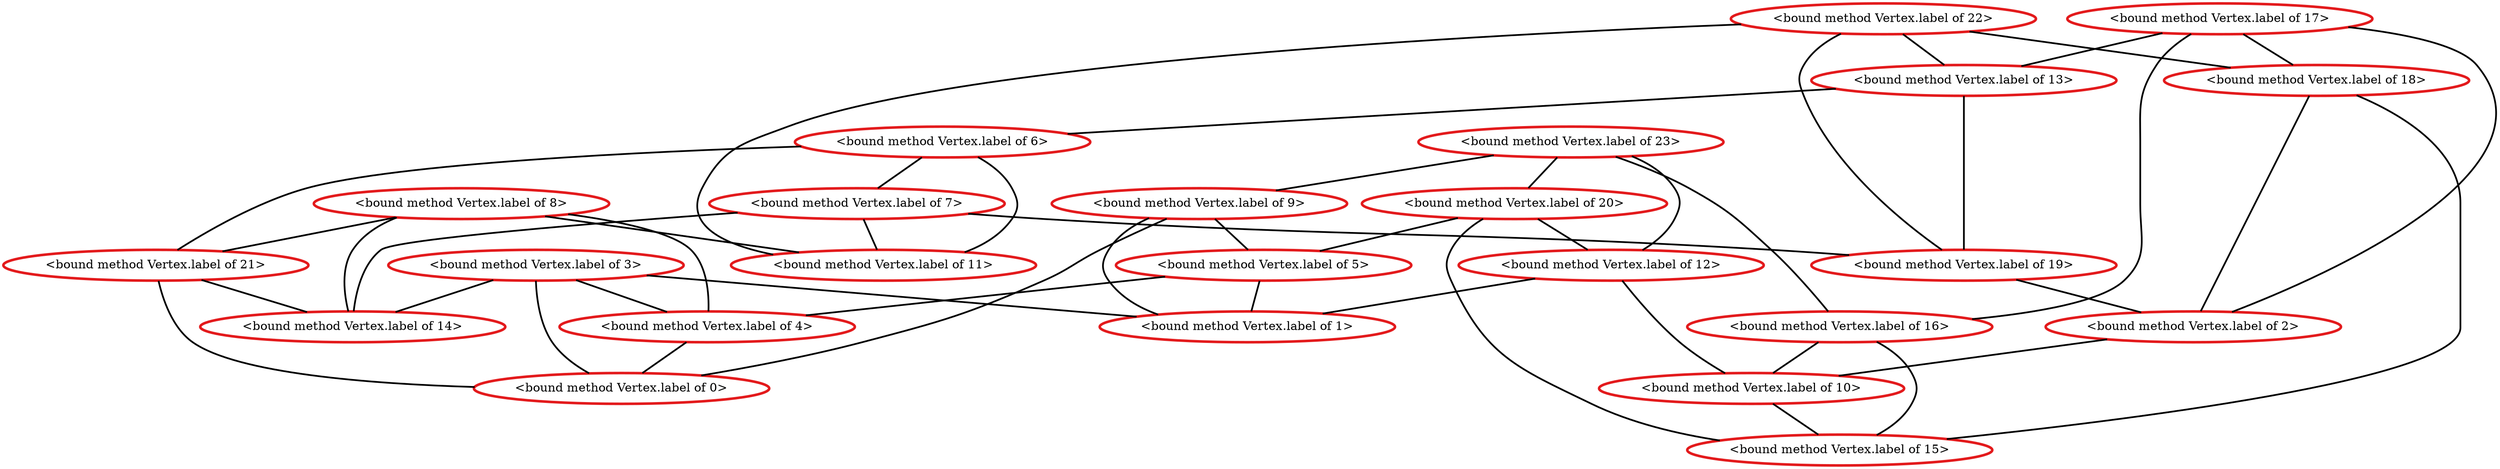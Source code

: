 Graph G {
    0 [penwidth=3,label="<bound method Vertex.label of 0>",color=6, colorscheme=paired12]
    1 [penwidth=3,label="<bound method Vertex.label of 1>",color=6, colorscheme=paired12]
    2 [penwidth=3,label="<bound method Vertex.label of 2>",color=6, colorscheme=paired12]
    3 [penwidth=3,label="<bound method Vertex.label of 3>",color=6, colorscheme=paired12]
    4 [penwidth=3,label="<bound method Vertex.label of 4>",color=6, colorscheme=paired12]
    5 [penwidth=3,label="<bound method Vertex.label of 5>",color=6, colorscheme=paired12]
    6 [penwidth=3,label="<bound method Vertex.label of 6>",color=6, colorscheme=paired12]
    7 [penwidth=3,label="<bound method Vertex.label of 7>",color=6, colorscheme=paired12]
    8 [penwidth=3,label="<bound method Vertex.label of 8>",color=6, colorscheme=paired12]
    9 [penwidth=3,label="<bound method Vertex.label of 9>",color=6, colorscheme=paired12]
    10 [penwidth=3,label="<bound method Vertex.label of 10>",color=6, colorscheme=paired12]
    11 [penwidth=3,label="<bound method Vertex.label of 11>",color=6, colorscheme=paired12]
    12 [penwidth=3,label="<bound method Vertex.label of 12>",color=6, colorscheme=paired12]
    13 [penwidth=3,label="<bound method Vertex.label of 13>",color=6, colorscheme=paired12]
    14 [penwidth=3,label="<bound method Vertex.label of 14>",color=6, colorscheme=paired12]
    15 [penwidth=3,label="<bound method Vertex.label of 15>",color=6, colorscheme=paired12]
    16 [penwidth=3,label="<bound method Vertex.label of 16>",color=6, colorscheme=paired12]
    17 [penwidth=3,label="<bound method Vertex.label of 17>",color=6, colorscheme=paired12]
    18 [penwidth=3,label="<bound method Vertex.label of 18>",color=6, colorscheme=paired12]
    19 [penwidth=3,label="<bound method Vertex.label of 19>",color=6, colorscheme=paired12]
    20 [penwidth=3,label="<bound method Vertex.label of 20>",color=6, colorscheme=paired12]
    21 [penwidth=3,label="<bound method Vertex.label of 21>",color=6, colorscheme=paired12]
    22 [penwidth=3,label="<bound method Vertex.label of 22>",color=6, colorscheme=paired12]
    23 [penwidth=3,label="<bound method Vertex.label of 23>",color=6, colorscheme=paired12]

    22--13 [penwidth=2]
    22--18 [penwidth=2]
    22--11 [penwidth=2]
    22--19 [penwidth=2]
    17--13 [penwidth=2]
    17--18 [penwidth=2]
    17--16 [penwidth=2]
    17--2 [penwidth=2]
    13--6 [penwidth=2]
    13--19 [penwidth=2]
    23--20 [penwidth=2]
    23--9 [penwidth=2]
    23--16 [penwidth=2]
    23--12 [penwidth=2]
    20--5 [penwidth=2]
    20--12 [penwidth=2]
    20--15 [penwidth=2]
    9--5 [penwidth=2]
    9--0 [penwidth=2]
    9--1 [penwidth=2]
    6--7 [penwidth=2]
    6--11 [penwidth=2]
    6--21 [penwidth=2]
    18--2 [penwidth=2]
    18--15 [penwidth=2]
    8--11 [penwidth=2]
    8--21 [penwidth=2]
    8--14 [penwidth=2]
    8--4 [penwidth=2]
    7--11 [penwidth=2]
    7--19 [penwidth=2]
    7--14 [penwidth=2]
    3--14 [penwidth=2]
    3--4 [penwidth=2]
    3--0 [penwidth=2]
    3--1 [penwidth=2]
    21--14 [penwidth=2]
    21--0 [penwidth=2]
    16--10 [penwidth=2]
    16--15 [penwidth=2]
    5--4 [penwidth=2]
    5--1 [penwidth=2]
    19--2 [penwidth=2]
    12--10 [penwidth=2]
    12--1 [penwidth=2]
    2--10 [penwidth=2]
    10--15 [penwidth=2]
    4--0 [penwidth=2]
}